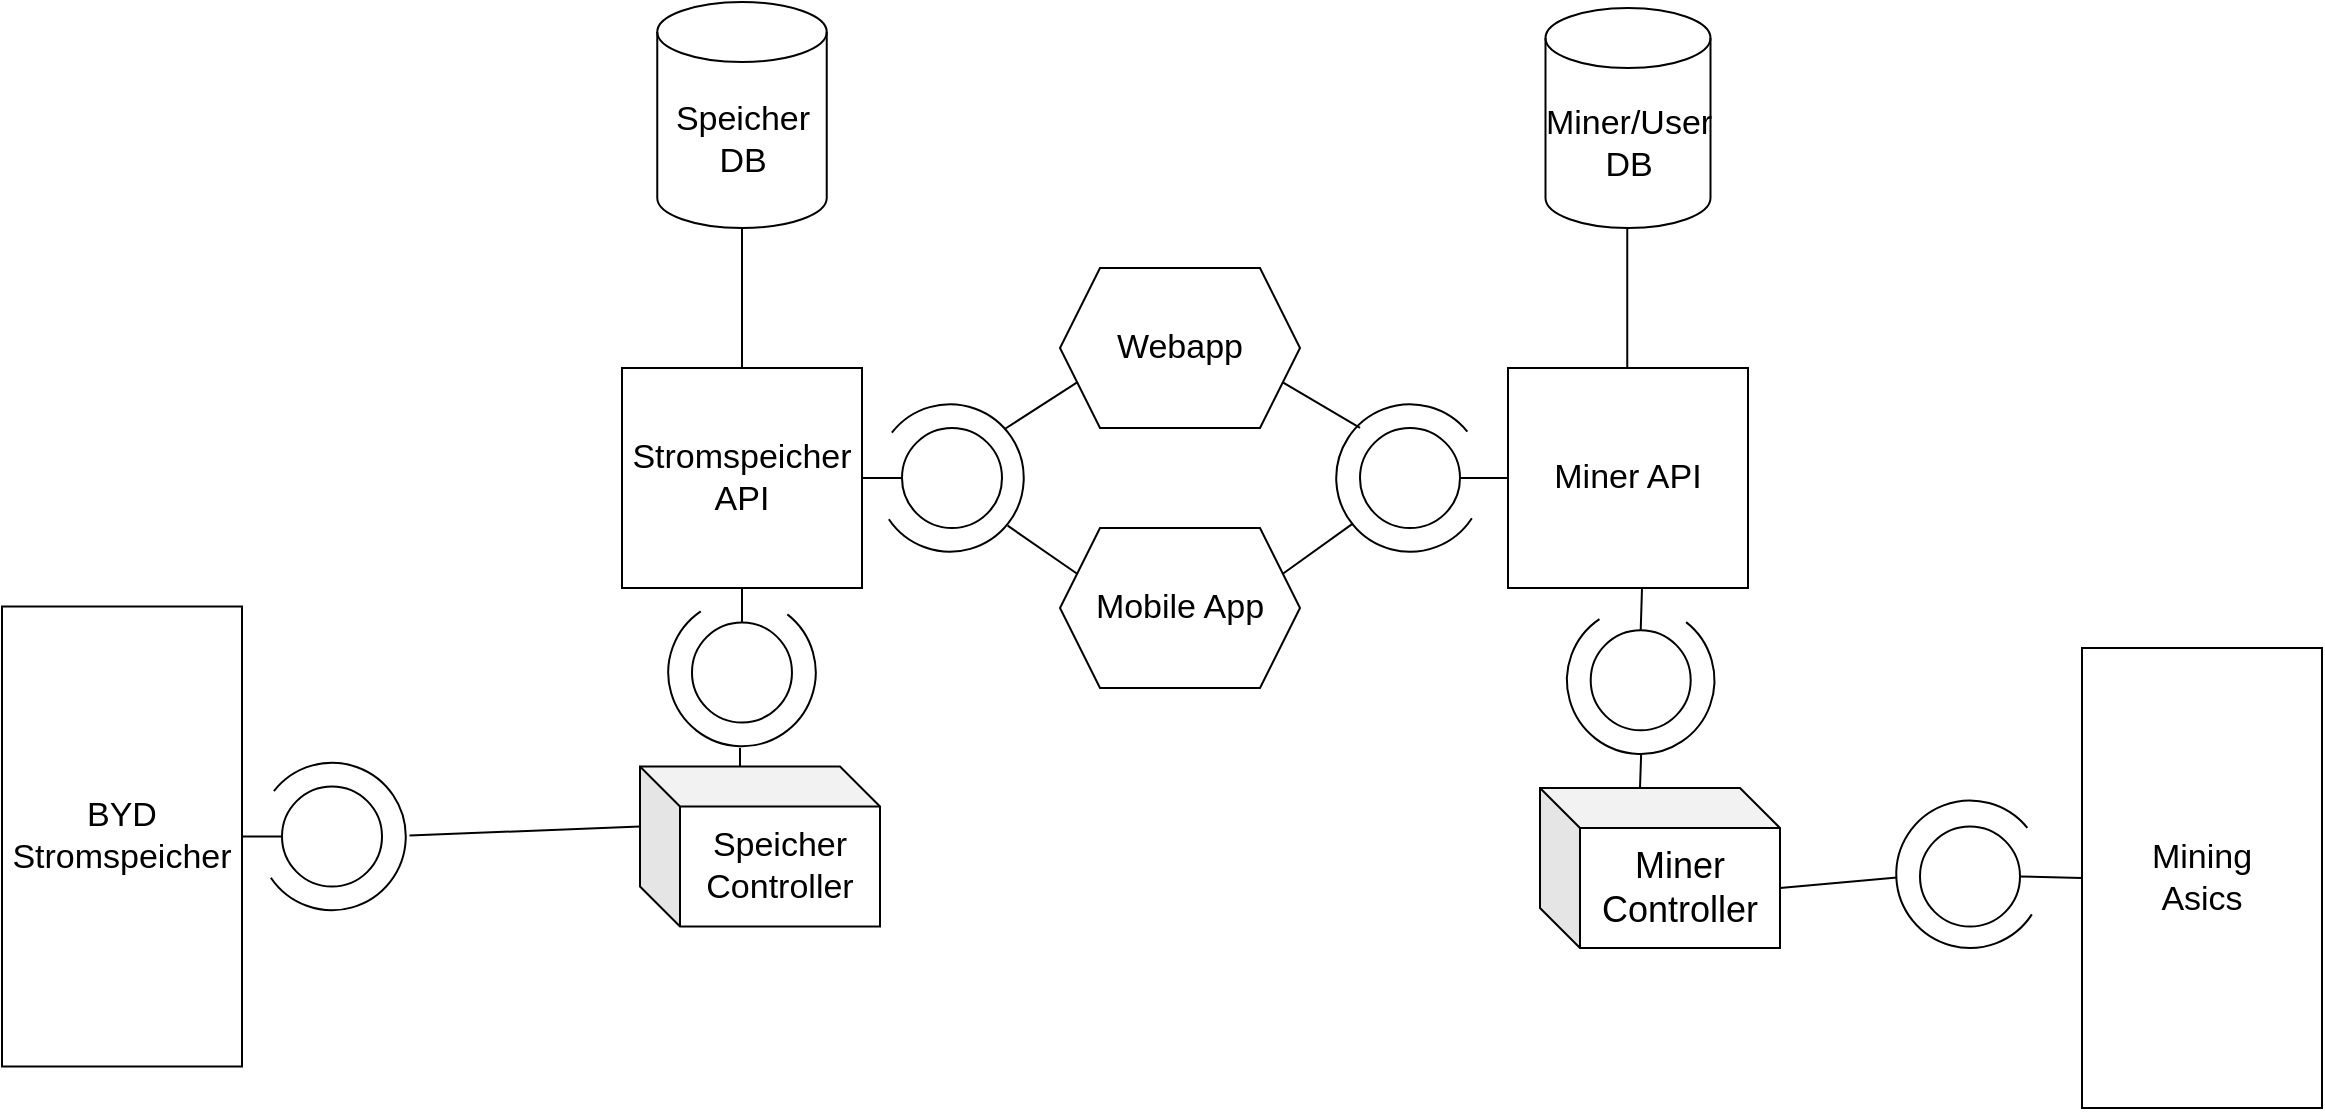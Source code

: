 <mxfile version="20.8.16" type="device"><diagram name="Seite-1" id="UmP2fPC_o0zCCpz5jrUt"><mxGraphModel dx="1050" dy="643" grid="1" gridSize="10" guides="1" tooltips="1" connect="1" arrows="1" fold="1" page="1" pageScale="1" pageWidth="827" pageHeight="1169" math="0" shadow="0"><root><mxCell id="0"/><mxCell id="1" parent="0"/><mxCell id="GymDf_ySIhet-8ri_E35-75" value="" style="verticalLabelPosition=bottom;verticalAlign=top;html=1;shape=mxgraph.basic.arc;startAngle=0.3;endAngle=0.1;rotation=15;" vertex="1" parent="1"><mxGeometry x="758.12" y="228.13" width="73.75" height="73.75" as="geometry"/></mxCell><mxCell id="GymDf_ySIhet-8ri_E35-72" value="" style="verticalLabelPosition=bottom;verticalAlign=top;html=1;shape=mxgraph.basic.arc;startAngle=0.3;endAngle=0.1;rotation=-160;" vertex="1" parent="1"><mxGeometry x="528.12" y="228.13" width="73.75" height="73.75" as="geometry"/></mxCell><mxCell id="GymDf_ySIhet-8ri_E35-68" value="" style="verticalLabelPosition=bottom;verticalAlign=top;html=1;shape=mxgraph.basic.arc;startAngle=0.3;endAngle=0.1;rotation=-160;" vertex="1" parent="1"><mxGeometry x="219.13" y="407.37" width="73.75" height="73.75" as="geometry"/></mxCell><mxCell id="GymDf_ySIhet-8ri_E35-64" value="" style="verticalLabelPosition=bottom;verticalAlign=top;html=1;shape=mxgraph.basic.arc;startAngle=0.3;endAngle=0.1;rotation=-70;" vertex="1" parent="1"><mxGeometry x="424.12" y="325.37" width="73.75" height="73.75" as="geometry"/></mxCell><mxCell id="GymDf_ySIhet-8ri_E35-61" value="" style="verticalLabelPosition=bottom;verticalAlign=top;html=1;shape=mxgraph.basic.arc;startAngle=0.3;endAngle=0.1;rotation=-70;" vertex="1" parent="1"><mxGeometry x="873.47" y="329.25" width="73.75" height="73.75" as="geometry"/></mxCell><mxCell id="GymDf_ySIhet-8ri_E35-1" value="&lt;font style=&quot;font-size: 17px;&quot;&gt;BYD&lt;br&gt;Stromspeicher&lt;/font&gt;" style="rounded=0;whiteSpace=wrap;html=1;" vertex="1" parent="1"><mxGeometry x="91" y="329.25" width="120" height="230" as="geometry"/></mxCell><mxCell id="GymDf_ySIhet-8ri_E35-2" value="&lt;font style=&quot;font-size: 17px;&quot;&gt;Stromspeicher API&lt;/font&gt;" style="rounded=0;whiteSpace=wrap;html=1;" vertex="1" parent="1"><mxGeometry x="401" y="210" width="120" height="110" as="geometry"/></mxCell><mxCell id="GymDf_ySIhet-8ri_E35-4" value="" style="ellipse;whiteSpace=wrap;html=1;aspect=fixed;" vertex="1" parent="1"><mxGeometry x="541" y="240" width="50" height="50" as="geometry"/></mxCell><mxCell id="GymDf_ySIhet-8ri_E35-11" value="" style="ellipse;whiteSpace=wrap;html=1;aspect=fixed;" vertex="1" parent="1"><mxGeometry x="231" y="419.25" width="50" height="50" as="geometry"/></mxCell><mxCell id="GymDf_ySIhet-8ri_E35-14" value="&lt;font style=&quot;font-size: 17px;&quot;&gt;Miner API&lt;/font&gt;" style="rounded=0;whiteSpace=wrap;html=1;" vertex="1" parent="1"><mxGeometry x="844" y="210" width="120" height="110" as="geometry"/></mxCell><mxCell id="GymDf_ySIhet-8ri_E35-16" value="" style="ellipse;whiteSpace=wrap;html=1;aspect=fixed;" vertex="1" parent="1"><mxGeometry x="770" y="240" width="50" height="50" as="geometry"/></mxCell><mxCell id="GymDf_ySIhet-8ri_E35-21" value="&lt;font style=&quot;font-size: 17px;&quot;&gt;Speicher DB&lt;/font&gt;" style="shape=cylinder3;whiteSpace=wrap;html=1;boundedLbl=1;backgroundOutline=1;size=15;" vertex="1" parent="1"><mxGeometry x="418.63" y="27.01" width="84.74" height="112.99" as="geometry"/></mxCell><mxCell id="GymDf_ySIhet-8ri_E35-24" value="" style="endArrow=none;html=1;rounded=0;exitX=1;exitY=0.5;exitDx=0;exitDy=0;entryX=0;entryY=0.5;entryDx=0;entryDy=0;" edge="1" parent="1" source="GymDf_ySIhet-8ri_E35-1" target="GymDf_ySIhet-8ri_E35-11"><mxGeometry width="50" height="50" relative="1" as="geometry"><mxPoint x="711" y="519.25" as="sourcePoint"/><mxPoint x="761" y="469.25" as="targetPoint"/></mxGeometry></mxCell><mxCell id="GymDf_ySIhet-8ri_E35-25" value="&lt;font style=&quot;font-size: 17px;&quot;&gt;Speicher Controller&lt;/font&gt;" style="shape=cube;whiteSpace=wrap;html=1;boundedLbl=1;backgroundOutline=1;darkOpacity=0.05;darkOpacity2=0.1;" vertex="1" parent="1"><mxGeometry x="410" y="409.25" width="120" height="80" as="geometry"/></mxCell><mxCell id="GymDf_ySIhet-8ri_E35-27" value="" style="endArrow=none;html=1;rounded=0;exitX=0.009;exitY=0.686;exitDx=0;exitDy=0;entryX=0;entryY=0;entryDx=0;entryDy=30;entryPerimeter=0;startArrow=none;exitPerimeter=0;" edge="1" parent="1" source="GymDf_ySIhet-8ri_E35-68" target="GymDf_ySIhet-8ri_E35-25"><mxGeometry width="50" height="50" relative="1" as="geometry"><mxPoint x="361" y="444.25" as="sourcePoint"/><mxPoint x="411" y="389.25" as="targetPoint"/></mxGeometry></mxCell><mxCell id="GymDf_ySIhet-8ri_E35-28" value="" style="endArrow=none;html=1;rounded=0;exitX=0;exitY=0;exitDx=50;exitDy=0;exitPerimeter=0;" edge="1" parent="1" source="GymDf_ySIhet-8ri_E35-25"><mxGeometry width="50" height="50" relative="1" as="geometry"><mxPoint x="721" y="330" as="sourcePoint"/><mxPoint x="460" y="400" as="targetPoint"/></mxGeometry></mxCell><mxCell id="GymDf_ySIhet-8ri_E35-29" value="" style="endArrow=none;html=1;rounded=0;exitX=1;exitY=0.5;exitDx=0;exitDy=0;entryX=0;entryY=0.5;entryDx=0;entryDy=0;" edge="1" parent="1" source="GymDf_ySIhet-8ri_E35-2" target="GymDf_ySIhet-8ri_E35-4"><mxGeometry width="50" height="50" relative="1" as="geometry"><mxPoint x="721" y="330" as="sourcePoint"/><mxPoint x="561" y="270" as="targetPoint"/></mxGeometry></mxCell><mxCell id="GymDf_ySIhet-8ri_E35-30" value="&lt;font style=&quot;font-size: 17px;&quot;&gt;Webapp&lt;/font&gt;" style="shape=hexagon;perimeter=hexagonPerimeter2;whiteSpace=wrap;html=1;fixedSize=1;" vertex="1" parent="1"><mxGeometry x="620" y="160" width="120" height="80" as="geometry"/></mxCell><mxCell id="GymDf_ySIhet-8ri_E35-31" value="&lt;font style=&quot;font-size: 17px;&quot;&gt;Mobile App&lt;/font&gt;" style="shape=hexagon;perimeter=hexagonPerimeter2;whiteSpace=wrap;html=1;fixedSize=1;" vertex="1" parent="1"><mxGeometry x="620" y="290" width="120" height="80" as="geometry"/></mxCell><mxCell id="GymDf_ySIhet-8ri_E35-33" value="" style="endArrow=none;html=1;rounded=0;exitX=0.022;exitY=0.33;exitDx=0;exitDy=0;entryX=0;entryY=0.25;entryDx=0;entryDy=0;exitPerimeter=0;" edge="1" parent="1" source="GymDf_ySIhet-8ri_E35-72" target="GymDf_ySIhet-8ri_E35-31"><mxGeometry width="50" height="50" relative="1" as="geometry"><mxPoint x="587" y="301.025" as="sourcePoint"/><mxPoint x="750" y="290" as="targetPoint"/></mxGeometry></mxCell><mxCell id="GymDf_ySIhet-8ri_E35-37" value="" style="endArrow=none;html=1;rounded=0;exitX=0.261;exitY=0.944;exitDx=0;exitDy=0;entryX=0;entryY=0.75;entryDx=0;entryDy=0;exitPerimeter=0;" edge="1" parent="1" source="GymDf_ySIhet-8ri_E35-72" target="GymDf_ySIhet-8ri_E35-30"><mxGeometry width="50" height="50" relative="1" as="geometry"><mxPoint x="593.284" y="236.716" as="sourcePoint"/><mxPoint x="650" y="100" as="targetPoint"/></mxGeometry></mxCell><mxCell id="GymDf_ySIhet-8ri_E35-42" value="" style="endArrow=none;html=1;rounded=0;exitX=1;exitY=0.5;exitDx=0;exitDy=0;entryX=0;entryY=0.5;entryDx=0;entryDy=0;" edge="1" parent="1" source="GymDf_ySIhet-8ri_E35-16" target="GymDf_ySIhet-8ri_E35-14"><mxGeometry width="50" height="50" relative="1" as="geometry"><mxPoint x="400" y="255" as="sourcePoint"/><mxPoint x="420" y="255" as="targetPoint"/></mxGeometry></mxCell><mxCell id="GymDf_ySIhet-8ri_E35-44" value="" style="endArrow=none;html=1;rounded=0;exitX=1;exitY=0.75;exitDx=0;exitDy=0;entryX=0.085;entryY=0.26;entryDx=0;entryDy=0;entryPerimeter=0;" edge="1" parent="1" source="GymDf_ySIhet-8ri_E35-30" target="GymDf_ySIhet-8ri_E35-75"><mxGeometry width="50" height="50" relative="1" as="geometry"><mxPoint x="770" y="150" as="sourcePoint"/><mxPoint x="820" y="100" as="targetPoint"/></mxGeometry></mxCell><mxCell id="GymDf_ySIhet-8ri_E35-45" value="" style="endArrow=none;html=1;rounded=0;exitX=1;exitY=0.25;exitDx=0;exitDy=0;entryX=0.207;entryY=0.897;entryDx=0;entryDy=0;entryPerimeter=0;" edge="1" parent="1" source="GymDf_ySIhet-8ri_E35-31" target="GymDf_ySIhet-8ri_E35-75"><mxGeometry width="50" height="50" relative="1" as="geometry"><mxPoint x="741.429" y="227.143" as="sourcePoint"/><mxPoint x="797.322" y="257.322" as="targetPoint"/></mxGeometry></mxCell><mxCell id="GymDf_ySIhet-8ri_E35-47" value="" style="endArrow=none;html=1;rounded=0;exitX=0.5;exitY=0;exitDx=0;exitDy=0;entryX=0.5;entryY=1;entryDx=0;entryDy=0;entryPerimeter=0;" edge="1" parent="1" source="GymDf_ySIhet-8ri_E35-2" target="GymDf_ySIhet-8ri_E35-21"><mxGeometry width="50" height="50" relative="1" as="geometry"><mxPoint x="593.678" y="257.322" as="sourcePoint"/><mxPoint x="639.571" y="227.143" as="targetPoint"/></mxGeometry></mxCell><mxCell id="GymDf_ySIhet-8ri_E35-48" value="&lt;font style=&quot;font-size: 17px;&quot;&gt;Miner/User&lt;br&gt;DB&lt;/font&gt;" style="shape=cylinder3;whiteSpace=wrap;html=1;boundedLbl=1;backgroundOutline=1;size=15;" vertex="1" parent="1"><mxGeometry x="862.75" y="30" width="82.5" height="110" as="geometry"/></mxCell><mxCell id="GymDf_ySIhet-8ri_E35-49" value="" style="endArrow=none;html=1;rounded=0;exitX=0.5;exitY=0;exitDx=0;exitDy=0;entryX=0.5;entryY=1;entryDx=0;entryDy=0;entryPerimeter=0;" edge="1" parent="1"><mxGeometry width="50" height="50" relative="1" as="geometry"><mxPoint x="903.63" y="210.0" as="sourcePoint"/><mxPoint x="903.63" y="140.0" as="targetPoint"/></mxGeometry></mxCell><mxCell id="GymDf_ySIhet-8ri_E35-50" value="&lt;font style=&quot;font-size: 18px;&quot;&gt;Miner&lt;br&gt;Controller&lt;/font&gt;" style="shape=cube;whiteSpace=wrap;html=1;boundedLbl=1;backgroundOutline=1;darkOpacity=0.05;darkOpacity2=0.1;" vertex="1" parent="1"><mxGeometry x="860" y="420" width="120" height="80" as="geometry"/></mxCell><mxCell id="GymDf_ySIhet-8ri_E35-51" value="" style="endArrow=none;html=1;rounded=0;exitX=0.5;exitY=0;exitDx=0;exitDy=0;entryX=0.5;entryY=1;entryDx=0;entryDy=0;" edge="1" parent="1" source="GymDf_ySIhet-8ri_E35-59"><mxGeometry width="50" height="50" relative="1" as="geometry"><mxPoint x="1171" y="330" as="sourcePoint"/><mxPoint x="911" y="320.0" as="targetPoint"/></mxGeometry></mxCell><mxCell id="GymDf_ySIhet-8ri_E35-55" value="&lt;font style=&quot;font-size: 17px;&quot;&gt;Mining&lt;br&gt;Asics&lt;/font&gt;" style="rounded=0;whiteSpace=wrap;html=1;" vertex="1" parent="1"><mxGeometry x="1131" y="350" width="120" height="230" as="geometry"/></mxCell><mxCell id="GymDf_ySIhet-8ri_E35-56" value="" style="ellipse;whiteSpace=wrap;html=1;aspect=fixed;" vertex="1" parent="1"><mxGeometry x="1050" y="439.25" width="50" height="50" as="geometry"/></mxCell><mxCell id="GymDf_ySIhet-8ri_E35-57" value="" style="endArrow=none;html=1;rounded=0;entryX=1;entryY=0.5;entryDx=0;entryDy=0;exitX=0;exitY=0.5;exitDx=0;exitDy=0;" edge="1" parent="1" target="GymDf_ySIhet-8ri_E35-56" source="GymDf_ySIhet-8ri_E35-55"><mxGeometry width="50" height="50" relative="1" as="geometry"><mxPoint x="1100" y="465" as="sourcePoint"/><mxPoint x="1560" y="490" as="targetPoint"/></mxGeometry></mxCell><mxCell id="GymDf_ySIhet-8ri_E35-58" value="" style="endArrow=none;html=1;rounded=0;entryX=0;entryY=0;entryDx=120.0;entryDy=50;entryPerimeter=0;exitX=0.028;exitY=0.649;exitDx=0;exitDy=0;exitPerimeter=0;" edge="1" parent="1" source="GymDf_ySIhet-8ri_E35-70" target="GymDf_ySIhet-8ri_E35-50"><mxGeometry width="50" height="50" relative="1" as="geometry"><mxPoint x="1010" y="470" as="sourcePoint"/><mxPoint x="1080.0" y="465" as="targetPoint"/></mxGeometry></mxCell><mxCell id="GymDf_ySIhet-8ri_E35-59" value="" style="ellipse;whiteSpace=wrap;html=1;aspect=fixed;" vertex="1" parent="1"><mxGeometry x="885.35" y="341.12" width="50" height="50" as="geometry"/></mxCell><mxCell id="GymDf_ySIhet-8ri_E35-60" value="" style="endArrow=none;html=1;rounded=0;exitX=0;exitY=0;exitDx=50.0;exitDy=0;entryX=0.031;entryY=0.674;entryDx=0;entryDy=0;exitPerimeter=0;entryPerimeter=0;" edge="1" parent="1" source="GymDf_ySIhet-8ri_E35-50" target="GymDf_ySIhet-8ri_E35-61"><mxGeometry width="50" height="50" relative="1" as="geometry"><mxPoint x="919" y="350.0" as="sourcePoint"/><mxPoint x="921.0" y="330.0" as="targetPoint"/></mxGeometry></mxCell><mxCell id="GymDf_ySIhet-8ri_E35-66" value="" style="ellipse;whiteSpace=wrap;html=1;aspect=fixed;" vertex="1" parent="1"><mxGeometry x="435.99" y="337.24" width="50" height="50" as="geometry"/></mxCell><mxCell id="GymDf_ySIhet-8ri_E35-67" value="" style="endArrow=none;html=1;rounded=0;exitX=0.5;exitY=0;exitDx=0;exitDy=0;entryX=0.5;entryY=1;entryDx=0;entryDy=0;" edge="1" parent="1" source="GymDf_ySIhet-8ri_E35-66" target="GymDf_ySIhet-8ri_E35-2"><mxGeometry width="50" height="50" relative="1" as="geometry"><mxPoint x="470.0" y="419.25" as="sourcePoint"/><mxPoint x="470" y="410" as="targetPoint"/></mxGeometry></mxCell><mxCell id="GymDf_ySIhet-8ri_E35-70" value="" style="verticalLabelPosition=bottom;verticalAlign=top;html=1;shape=mxgraph.basic.arc;startAngle=0.3;endAngle=0.1;rotation=15;" vertex="1" parent="1"><mxGeometry x="1038.13" y="426.25" width="73.75" height="73.75" as="geometry"/></mxCell></root></mxGraphModel></diagram></mxfile>